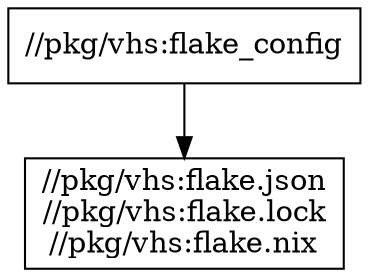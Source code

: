 digraph mygraph {
  node [shape=box];
  "//pkg/vhs:flake_config"
  "//pkg/vhs:flake_config" -> "//pkg/vhs:flake.json\n//pkg/vhs:flake.lock\n//pkg/vhs:flake.nix"
  "//pkg/vhs:flake.json\n//pkg/vhs:flake.lock\n//pkg/vhs:flake.nix"
}
